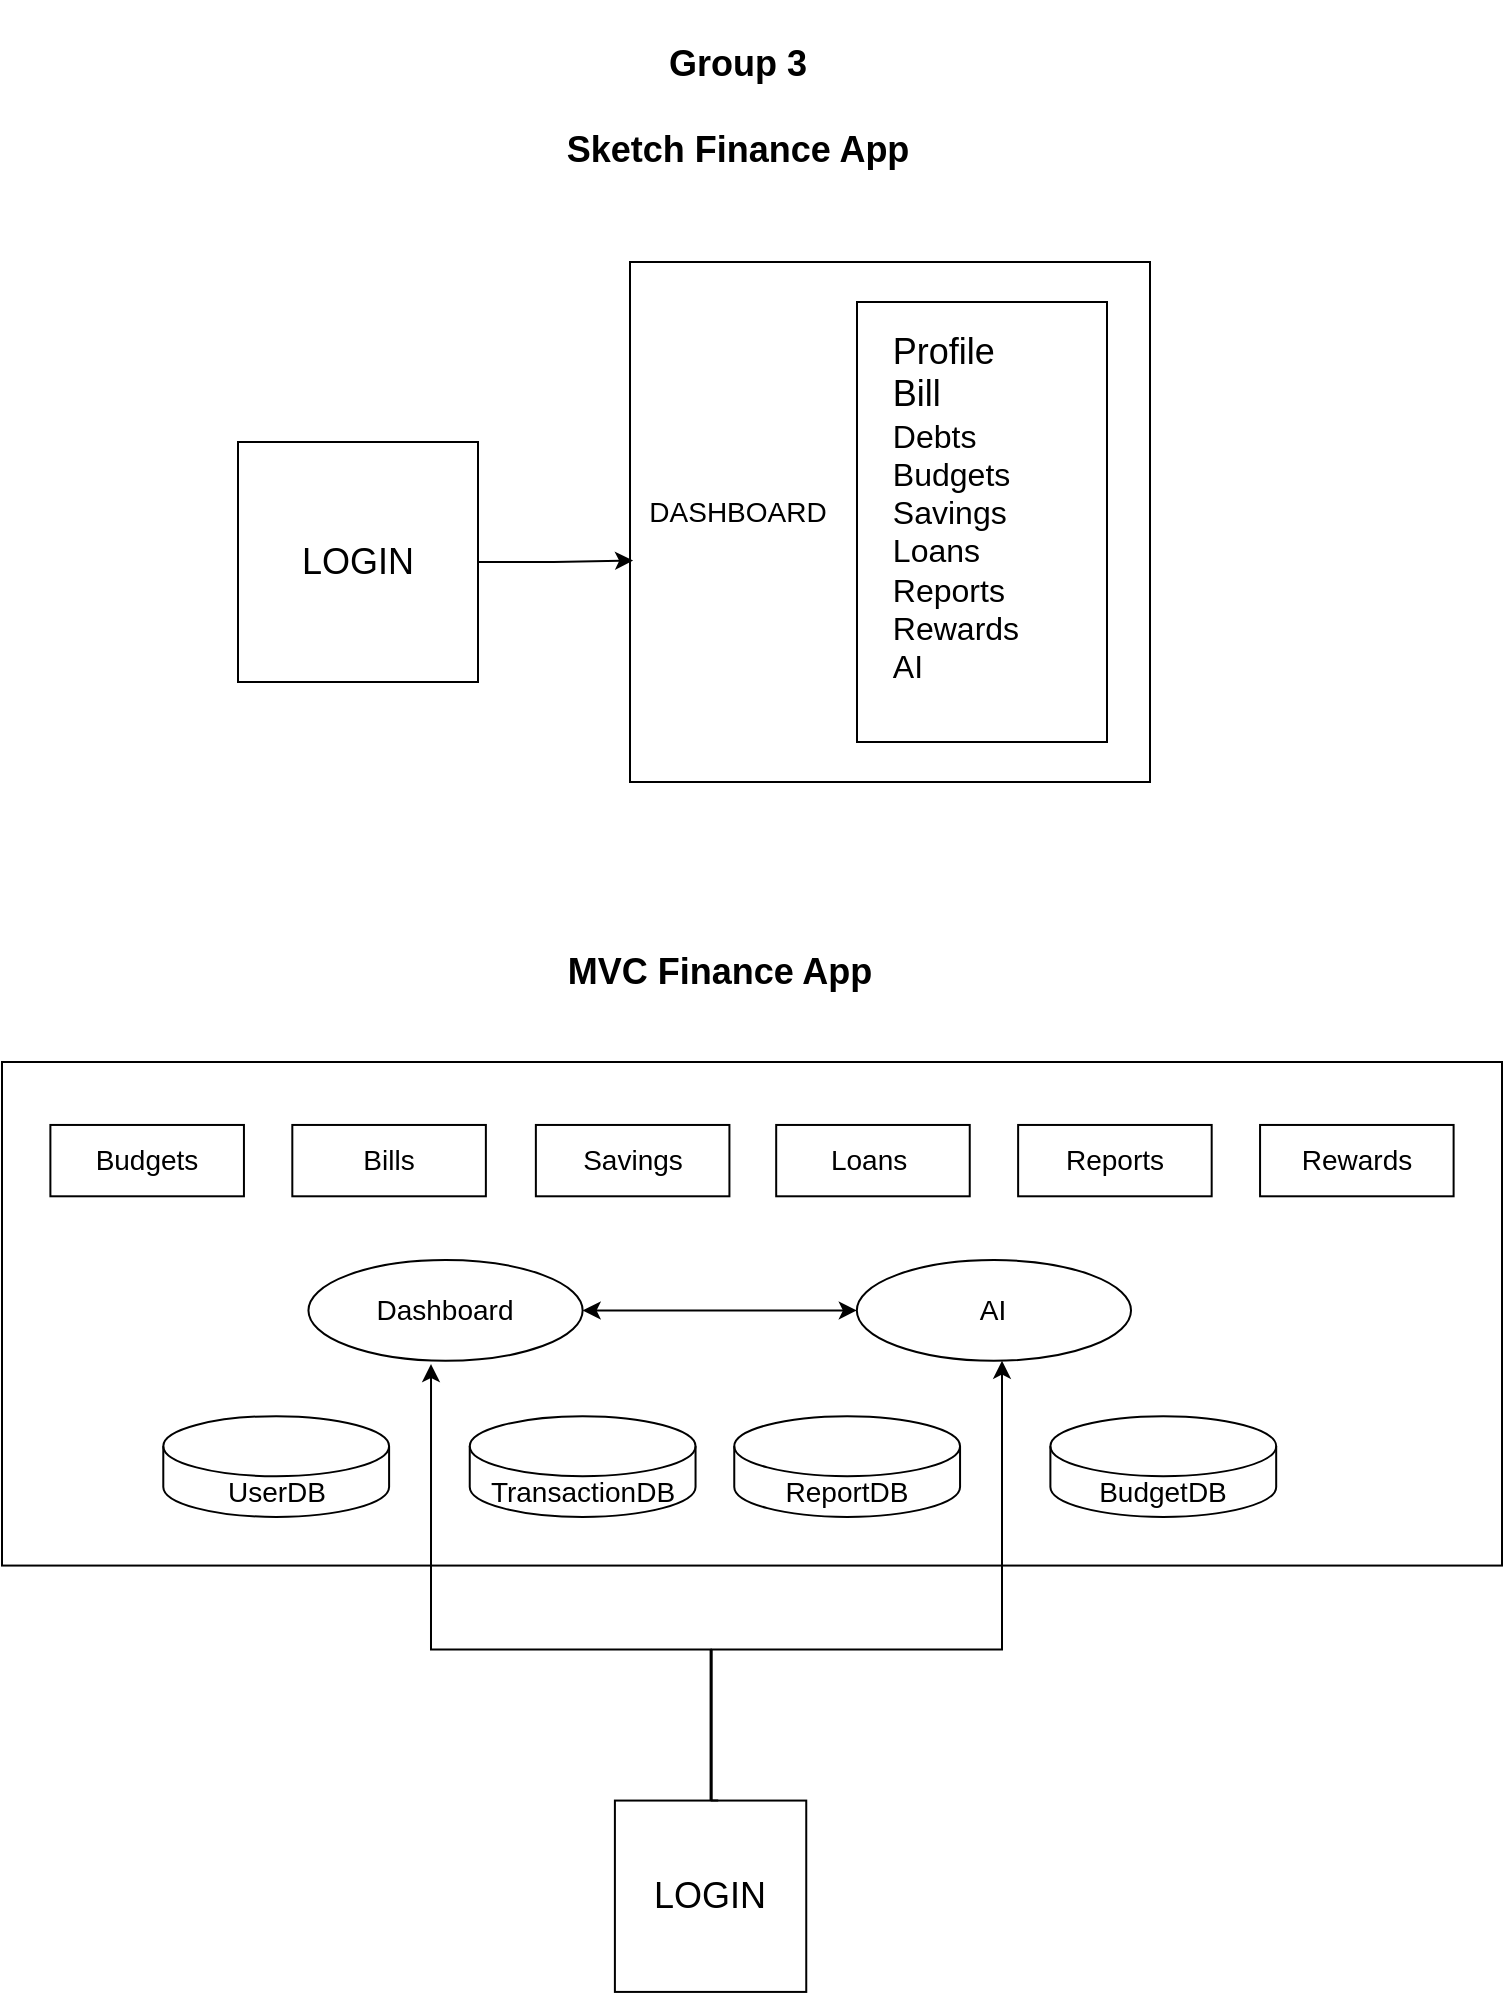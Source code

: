 <mxfile version="24.8.2">
  <diagram name="Page-1" id="ICIlDwkwhrRnBKipHEM9">
    <mxGraphModel dx="2093" dy="933" grid="1" gridSize="10" guides="1" tooltips="1" connect="1" arrows="1" fold="1" page="1" pageScale="1" pageWidth="827" pageHeight="1169" math="0" shadow="0">
      <root>
        <mxCell id="0" />
        <mxCell id="1" parent="0" />
        <mxCell id="7ydnyLyAO0v6t1_Miq5--1" value="&lt;font style=&quot;font-size: 18px;&quot;&gt;LOGIN&lt;/font&gt;" style="whiteSpace=wrap;html=1;aspect=fixed;" vertex="1" parent="1">
          <mxGeometry x="156" y="260" width="120" height="120" as="geometry" />
        </mxCell>
        <mxCell id="7ydnyLyAO0v6t1_Miq5--2" value="" style="whiteSpace=wrap;html=1;aspect=fixed;align=left;" vertex="1" parent="1">
          <mxGeometry x="352" y="170" width="260" height="260" as="geometry" />
        </mxCell>
        <mxCell id="7ydnyLyAO0v6t1_Miq5--5" value="" style="rounded=0;whiteSpace=wrap;html=1;rotation=90;" vertex="1" parent="1">
          <mxGeometry x="418" y="237.5" width="220" height="125" as="geometry" />
        </mxCell>
        <mxCell id="7ydnyLyAO0v6t1_Miq5--6" value="&lt;font style=&quot;font-size: 14px;&quot;&gt;DASHBOARD&lt;/font&gt;" style="text;html=1;align=center;verticalAlign=middle;whiteSpace=wrap;rounded=0;" vertex="1" parent="1">
          <mxGeometry x="376" y="280" width="60" height="30" as="geometry" />
        </mxCell>
        <mxCell id="7ydnyLyAO0v6t1_Miq5--7" value="&lt;div style=&quot;text-align: left;&quot;&gt;&lt;span style=&quot;background-color: initial;&quot;&gt;&lt;font style=&quot;font-size: 18px;&quot;&gt;Profile&lt;/font&gt;&lt;/span&gt;&lt;/div&gt;&lt;div style=&quot;text-align: left;&quot;&gt;&lt;span style=&quot;background-color: initial;&quot;&gt;&lt;font style=&quot;font-size: 18px;&quot;&gt;Bill&lt;/font&gt;&lt;/span&gt;&lt;/div&gt;&lt;div style=&quot;text-align: left;&quot;&gt;&lt;span style=&quot;background-color: initial;&quot;&gt;&lt;font size=&quot;3&quot; style=&quot;&quot;&gt;Debts&lt;/font&gt;&lt;/span&gt;&lt;/div&gt;&lt;div style=&quot;text-align: left;&quot;&gt;&lt;font size=&quot;3&quot;&gt;Budgets&lt;/font&gt;&lt;/div&gt;&lt;div style=&quot;text-align: left;&quot;&gt;&lt;font size=&quot;3&quot;&gt;Savings&lt;/font&gt;&lt;/div&gt;&lt;div style=&quot;text-align: left;&quot;&gt;&lt;font size=&quot;3&quot;&gt;Loans&lt;/font&gt;&lt;/div&gt;&lt;div style=&quot;text-align: left;&quot;&gt;&lt;font size=&quot;3&quot;&gt;Reports&lt;/font&gt;&lt;/div&gt;&lt;div style=&quot;text-align: left;&quot;&gt;&lt;font size=&quot;3&quot;&gt;Rewards&lt;/font&gt;&lt;/div&gt;&lt;div style=&quot;text-align: left;&quot;&gt;&lt;font size=&quot;3&quot;&gt;AI&lt;/font&gt;&lt;/div&gt;&lt;div&gt;&lt;br&gt;&lt;/div&gt;" style="text;html=1;align=center;verticalAlign=middle;whiteSpace=wrap;rounded=0;" vertex="1" parent="1">
          <mxGeometry x="462" y="225" width="106" height="150" as="geometry" />
        </mxCell>
        <mxCell id="7ydnyLyAO0v6t1_Miq5--9" value="&lt;div&gt;&lt;font style=&quot;font-size: 18px;&quot;&gt;&lt;b&gt;&lt;br&gt;&lt;/b&gt;&lt;/font&gt;&lt;/div&gt;&lt;div&gt;&lt;b style=&quot;&quot;&gt;&lt;font style=&quot;font-size: 18px;&quot;&gt;Group 3&lt;/font&gt;&lt;/b&gt;&lt;/div&gt;&lt;div&gt;&lt;b style=&quot;font-size: 18px;&quot;&gt;&lt;br&gt;&lt;/b&gt;&lt;/div&gt;&lt;div&gt;&lt;b style=&quot;font-size: 18px;&quot;&gt;Sketch Finance App&lt;/b&gt;&lt;br&gt;&lt;/div&gt;" style="text;html=1;align=center;verticalAlign=middle;whiteSpace=wrap;rounded=0;" vertex="1" parent="1">
          <mxGeometry x="291" y="67" width="230" height="30" as="geometry" />
        </mxCell>
        <mxCell id="7ydnyLyAO0v6t1_Miq5--12" value="&lt;font style=&quot;font-size: 18px;&quot;&gt;&lt;b&gt;MVC Finance App&lt;/b&gt;&lt;/font&gt;" style="text;html=1;align=center;verticalAlign=middle;whiteSpace=wrap;rounded=0;" vertex="1" parent="1">
          <mxGeometry x="282" y="510" width="230" height="30" as="geometry" />
        </mxCell>
        <mxCell id="7ydnyLyAO0v6t1_Miq5--31" value="" style="group" vertex="1" connectable="0" parent="1">
          <mxGeometry x="38" y="570" width="750" height="470" as="geometry" />
        </mxCell>
        <mxCell id="7ydnyLyAO0v6t1_Miq5--25" value="" style="rounded=0;whiteSpace=wrap;html=1;" vertex="1" parent="7ydnyLyAO0v6t1_Miq5--31">
          <mxGeometry width="750.0" height="251.786" as="geometry" />
        </mxCell>
        <mxCell id="7ydnyLyAO0v6t1_Miq5--11" value="&lt;font style=&quot;font-size: 18px;&quot;&gt;LOGIN&lt;/font&gt;" style="whiteSpace=wrap;html=1;aspect=fixed;" vertex="1" parent="7ydnyLyAO0v6t1_Miq5--31">
          <mxGeometry x="306.452" y="369.286" width="95.674" height="95.674" as="geometry" />
        </mxCell>
        <mxCell id="7ydnyLyAO0v6t1_Miq5--13" value="&lt;font style=&quot;font-size: 14px;&quot;&gt;UserDB&lt;/font&gt;" style="shape=cylinder3;whiteSpace=wrap;html=1;boundedLbl=1;backgroundOutline=1;size=15;" vertex="1" parent="7ydnyLyAO0v6t1_Miq5--31">
          <mxGeometry x="80.645" y="177.089" width="112.903" height="50.357" as="geometry" />
        </mxCell>
        <mxCell id="7ydnyLyAO0v6t1_Miq5--14" value="&lt;font style=&quot;font-size: 14px;&quot;&gt;TransactionDB&lt;/font&gt;" style="shape=cylinder3;whiteSpace=wrap;html=1;boundedLbl=1;backgroundOutline=1;size=15;" vertex="1" parent="7ydnyLyAO0v6t1_Miq5--31">
          <mxGeometry x="233.871" y="177.089" width="112.903" height="50.357" as="geometry" />
        </mxCell>
        <mxCell id="7ydnyLyAO0v6t1_Miq5--15" value="&lt;font style=&quot;font-size: 14px;&quot;&gt;ReportDB&lt;/font&gt;" style="shape=cylinder3;whiteSpace=wrap;html=1;boundedLbl=1;backgroundOutline=1;size=15;" vertex="1" parent="7ydnyLyAO0v6t1_Miq5--31">
          <mxGeometry x="366.129" y="177.089" width="112.903" height="50.357" as="geometry" />
        </mxCell>
        <mxCell id="7ydnyLyAO0v6t1_Miq5--16" value="&lt;font style=&quot;font-size: 14px;&quot;&gt;BudgetDB&lt;/font&gt;" style="shape=cylinder3;whiteSpace=wrap;html=1;boundedLbl=1;backgroundOutline=1;size=15;" vertex="1" parent="7ydnyLyAO0v6t1_Miq5--31">
          <mxGeometry x="524.194" y="177.089" width="112.903" height="50.357" as="geometry" />
        </mxCell>
        <mxCell id="7ydnyLyAO0v6t1_Miq5--17" value="&lt;font style=&quot;font-size: 14px;&quot;&gt;Dashboard&lt;/font&gt;" style="ellipse;whiteSpace=wrap;html=1;" vertex="1" parent="7ydnyLyAO0v6t1_Miq5--31">
          <mxGeometry x="153.226" y="99.036" width="137.097" height="50.357" as="geometry" />
        </mxCell>
        <mxCell id="7ydnyLyAO0v6t1_Miq5--18" value="&lt;font style=&quot;font-size: 14px;&quot;&gt;AI&lt;/font&gt;" style="ellipse;whiteSpace=wrap;html=1;" vertex="1" parent="7ydnyLyAO0v6t1_Miq5--31">
          <mxGeometry x="427.419" y="99.036" width="137.097" height="50.357" as="geometry" />
        </mxCell>
        <mxCell id="7ydnyLyAO0v6t1_Miq5--19" value="&lt;font style=&quot;font-size: 14px;&quot;&gt;Budgets&lt;/font&gt;" style="rounded=0;whiteSpace=wrap;html=1;" vertex="1" parent="7ydnyLyAO0v6t1_Miq5--31">
          <mxGeometry x="24.194" y="31.473" width="96.774" height="35.67" as="geometry" />
        </mxCell>
        <mxCell id="7ydnyLyAO0v6t1_Miq5--20" value="&lt;font style=&quot;font-size: 14px;&quot;&gt;Bills&lt;/font&gt;" style="rounded=0;whiteSpace=wrap;html=1;" vertex="1" parent="7ydnyLyAO0v6t1_Miq5--31">
          <mxGeometry x="145.161" y="31.473" width="96.774" height="35.67" as="geometry" />
        </mxCell>
        <mxCell id="7ydnyLyAO0v6t1_Miq5--21" value="&lt;font style=&quot;font-size: 14px;&quot;&gt;Savings&lt;/font&gt;" style="rounded=0;whiteSpace=wrap;html=1;" vertex="1" parent="7ydnyLyAO0v6t1_Miq5--31">
          <mxGeometry x="266.935" y="31.473" width="96.774" height="35.67" as="geometry" />
        </mxCell>
        <mxCell id="7ydnyLyAO0v6t1_Miq5--22" value="&lt;font style=&quot;font-size: 14px;&quot;&gt;Loans&amp;nbsp;&lt;/font&gt;" style="rounded=0;whiteSpace=wrap;html=1;" vertex="1" parent="7ydnyLyAO0v6t1_Miq5--31">
          <mxGeometry x="387.097" y="31.473" width="96.774" height="35.67" as="geometry" />
        </mxCell>
        <mxCell id="7ydnyLyAO0v6t1_Miq5--23" value="&lt;font style=&quot;font-size: 14px;&quot;&gt;Reports&lt;/font&gt;" style="rounded=0;whiteSpace=wrap;html=1;" vertex="1" parent="7ydnyLyAO0v6t1_Miq5--31">
          <mxGeometry x="508.065" y="31.473" width="96.774" height="35.67" as="geometry" />
        </mxCell>
        <mxCell id="7ydnyLyAO0v6t1_Miq5--24" value="&lt;font style=&quot;font-size: 14px;&quot;&gt;Rewards&lt;/font&gt;" style="rounded=0;whiteSpace=wrap;html=1;" vertex="1" parent="7ydnyLyAO0v6t1_Miq5--31">
          <mxGeometry x="629.032" y="31.473" width="96.774" height="35.67" as="geometry" />
        </mxCell>
        <mxCell id="7ydnyLyAO0v6t1_Miq5--26" style="edgeStyle=orthogonalEdgeStyle;rounded=0;orthogonalLoop=1;jettySize=auto;html=1;exitX=0.5;exitY=0;exitDx=0;exitDy=0;entryX=0.447;entryY=1.033;entryDx=0;entryDy=0;entryPerimeter=0;" edge="1" parent="7ydnyLyAO0v6t1_Miq5--31" source="7ydnyLyAO0v6t1_Miq5--11" target="7ydnyLyAO0v6t1_Miq5--17">
          <mxGeometry relative="1" as="geometry">
            <mxPoint x="241.935" y="285.357" as="targetPoint" />
            <Array as="points">
              <mxPoint x="354.839" y="369.286" />
              <mxPoint x="354.839" y="293.75" />
              <mxPoint x="214.516" y="293.75" />
            </Array>
          </mxGeometry>
        </mxCell>
        <mxCell id="7ydnyLyAO0v6t1_Miq5--28" value="" style="endArrow=classic;startArrow=classic;html=1;rounded=0;exitX=1;exitY=0.5;exitDx=0;exitDy=0;entryX=0;entryY=0.5;entryDx=0;entryDy=0;" edge="1" parent="7ydnyLyAO0v6t1_Miq5--31" source="7ydnyLyAO0v6t1_Miq5--17" target="7ydnyLyAO0v6t1_Miq5--18">
          <mxGeometry width="50" height="50" relative="1" as="geometry">
            <mxPoint x="354.839" y="243.393" as="sourcePoint" />
            <mxPoint x="395.161" y="201.429" as="targetPoint" />
          </mxGeometry>
        </mxCell>
        <mxCell id="7ydnyLyAO0v6t1_Miq5--29" style="edgeStyle=orthogonalEdgeStyle;rounded=0;orthogonalLoop=1;jettySize=auto;html=1;exitX=0.54;exitY=-0.001;exitDx=0;exitDy=0;exitPerimeter=0;" edge="1" parent="7ydnyLyAO0v6t1_Miq5--31" source="7ydnyLyAO0v6t1_Miq5--11" target="7ydnyLyAO0v6t1_Miq5--18">
          <mxGeometry relative="1" as="geometry">
            <mxPoint x="362.097" y="344.107" as="sourcePoint" />
            <mxPoint x="500" y="151.071" as="targetPoint" />
            <Array as="points">
              <mxPoint x="354.839" y="369.286" />
              <mxPoint x="354.839" y="293.75" />
              <mxPoint x="500" y="293.75" />
            </Array>
          </mxGeometry>
        </mxCell>
        <mxCell id="7ydnyLyAO0v6t1_Miq5--32" style="edgeStyle=orthogonalEdgeStyle;rounded=0;orthogonalLoop=1;jettySize=auto;html=1;exitX=1;exitY=0.5;exitDx=0;exitDy=0;entryX=0.006;entryY=0.574;entryDx=0;entryDy=0;entryPerimeter=0;" edge="1" parent="1" source="7ydnyLyAO0v6t1_Miq5--1" target="7ydnyLyAO0v6t1_Miq5--2">
          <mxGeometry relative="1" as="geometry">
            <mxPoint x="346" y="320" as="targetPoint" />
            <Array as="points">
              <mxPoint x="314" y="320" />
            </Array>
          </mxGeometry>
        </mxCell>
      </root>
    </mxGraphModel>
  </diagram>
</mxfile>
